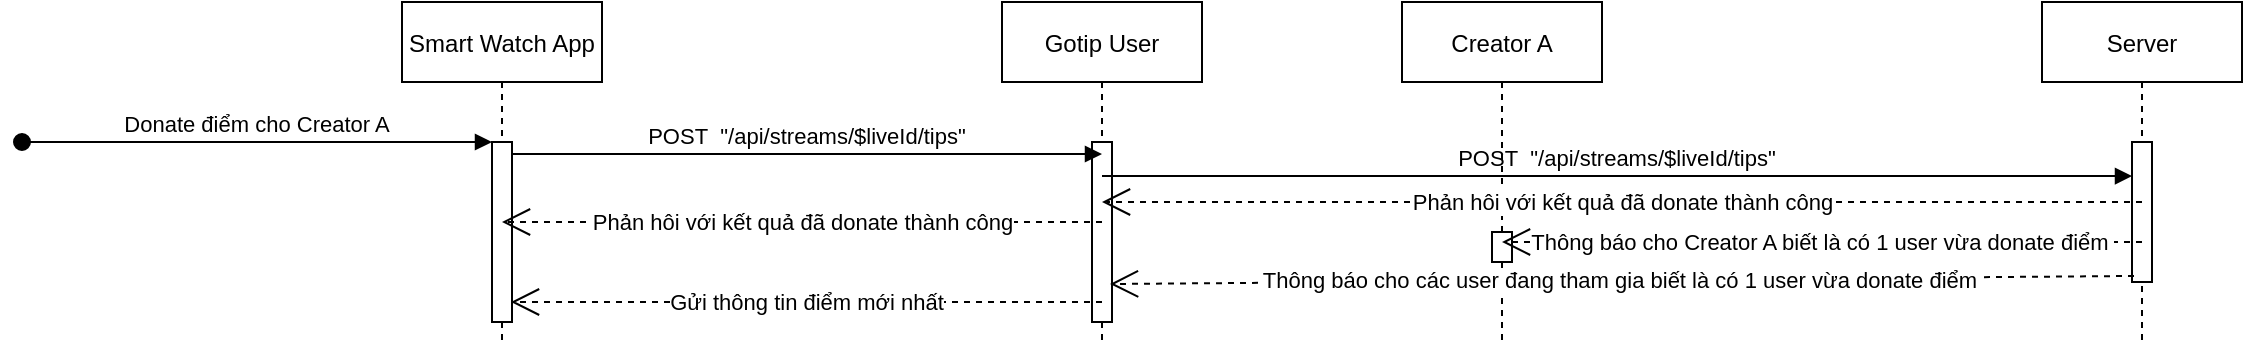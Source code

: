 <mxfile version="20.8.13" type="google"><diagram id="kgpKYQtTHZ0yAKxKKP6v" name="Page-1"><mxGraphModel grid="1" page="1" gridSize="10" guides="1" tooltips="1" connect="1" arrows="1" fold="1" pageScale="1" pageWidth="850" pageHeight="1100" math="0" shadow="0"><root><mxCell id="0"/><mxCell id="1" parent="0"/><mxCell id="erbOysKZQ4I0imhYjsyx-1" value="Smart Watch App" style="shape=umlLifeline;perimeter=lifelinePerimeter;container=1;collapsible=0;recursiveResize=0;rounded=0;shadow=0;strokeWidth=1;" vertex="1" parent="1"><mxGeometry x="20" y="100" width="100" height="170" as="geometry"/></mxCell><mxCell id="erbOysKZQ4I0imhYjsyx-2" value="" style="points=[];perimeter=orthogonalPerimeter;rounded=0;shadow=0;strokeWidth=1;" vertex="1" parent="erbOysKZQ4I0imhYjsyx-1"><mxGeometry x="45" y="70" width="10" height="90" as="geometry"/></mxCell><mxCell id="erbOysKZQ4I0imhYjsyx-3" value="Donate điểm cho Creator A" style="verticalAlign=bottom;startArrow=oval;endArrow=block;startSize=8;shadow=0;strokeWidth=1;" edge="1" parent="erbOysKZQ4I0imhYjsyx-1" target="erbOysKZQ4I0imhYjsyx-2"><mxGeometry relative="1" as="geometry"><mxPoint x="-190" y="70" as="sourcePoint"/></mxGeometry></mxCell><mxCell id="erbOysKZQ4I0imhYjsyx-4" value="Gotip User" style="shape=umlLifeline;perimeter=lifelinePerimeter;container=1;collapsible=0;recursiveResize=0;rounded=0;shadow=0;strokeWidth=1;" vertex="1" parent="1"><mxGeometry x="320" y="100" width="100" height="170" as="geometry"/></mxCell><mxCell id="erbOysKZQ4I0imhYjsyx-15" value="" style="points=[];perimeter=orthogonalPerimeter;rounded=0;shadow=0;strokeWidth=1;" vertex="1" parent="erbOysKZQ4I0imhYjsyx-4"><mxGeometry x="45" y="70" width="10" height="90" as="geometry"/></mxCell><mxCell id="erbOysKZQ4I0imhYjsyx-18" value="Gửi thông tin điểm mới nhất" style="endArrow=open;endSize=12;dashed=1;html=1;rounded=0;" edge="1" parent="erbOysKZQ4I0imhYjsyx-4"><mxGeometry width="160" relative="1" as="geometry"><mxPoint x="50" y="150" as="sourcePoint"/><mxPoint x="-245.5" y="150" as="targetPoint"/></mxGeometry></mxCell><mxCell id="erbOysKZQ4I0imhYjsyx-6" value="POST  &quot;/api/streams/$liveId/tips&quot;" style="verticalAlign=bottom;endArrow=block;shadow=0;strokeWidth=1;entryX=0;entryY=0.243;entryDx=0;entryDy=0;entryPerimeter=0;" edge="1" parent="1" source="erbOysKZQ4I0imhYjsyx-4" target="erbOysKZQ4I0imhYjsyx-10"><mxGeometry relative="1" as="geometry"><mxPoint x="370" y="180" as="sourcePoint"/><mxPoint x="670" y="180" as="targetPoint"/></mxGeometry></mxCell><mxCell id="erbOysKZQ4I0imhYjsyx-7" value="Creator A" style="shape=umlLifeline;perimeter=lifelinePerimeter;container=1;collapsible=0;recursiveResize=0;rounded=0;shadow=0;strokeWidth=1;" vertex="1" parent="1"><mxGeometry x="520" y="100" width="100" height="170" as="geometry"/></mxCell><mxCell id="erbOysKZQ4I0imhYjsyx-8" value="" style="points=[];perimeter=orthogonalPerimeter;rounded=0;shadow=0;strokeWidth=1;" vertex="1" parent="erbOysKZQ4I0imhYjsyx-7"><mxGeometry x="45" y="115" width="10" height="15" as="geometry"/></mxCell><mxCell id="erbOysKZQ4I0imhYjsyx-9" value="Server" style="shape=umlLifeline;perimeter=lifelinePerimeter;container=1;collapsible=0;recursiveResize=0;rounded=0;shadow=0;strokeWidth=1;" vertex="1" parent="1"><mxGeometry x="840" y="100" width="100" height="170" as="geometry"/></mxCell><mxCell id="erbOysKZQ4I0imhYjsyx-10" value="" style="points=[];perimeter=orthogonalPerimeter;rounded=0;shadow=0;strokeWidth=1;" vertex="1" parent="erbOysKZQ4I0imhYjsyx-9"><mxGeometry x="45" y="70" width="10" height="70" as="geometry"/></mxCell><mxCell id="erbOysKZQ4I0imhYjsyx-11" value="Phản hôi với kết quả đã donate thành công" style="endArrow=open;endSize=12;dashed=1;html=1;rounded=0;exitX=0.5;exitY=0.429;exitDx=0;exitDy=0;exitPerimeter=0;" edge="1" parent="1" source="erbOysKZQ4I0imhYjsyx-10"><mxGeometry width="160" relative="1" as="geometry"><mxPoint x="360" y="430" as="sourcePoint"/><mxPoint x="370" y="200" as="targetPoint"/></mxGeometry></mxCell><mxCell id="erbOysKZQ4I0imhYjsyx-12" value="Thông báo cho Creator A biết là có 1 user vừa donate điểm&amp;nbsp;" style="endArrow=open;endSize=12;dashed=1;html=1;rounded=0;exitX=0.5;exitY=0.714;exitDx=0;exitDy=0;exitPerimeter=0;" edge="1" parent="1" source="erbOysKZQ4I0imhYjsyx-10"><mxGeometry width="160" relative="1" as="geometry"><mxPoint x="680.5" y="230.0" as="sourcePoint"/><mxPoint x="570" y="220" as="targetPoint"/></mxGeometry></mxCell><mxCell id="erbOysKZQ4I0imhYjsyx-14" value="Thông báo cho các user đang tham gia biết là có 1 user vừa donate điểm&amp;nbsp;" style="endArrow=open;endSize=12;dashed=1;html=1;rounded=0;exitX=0.1;exitY=0.957;exitDx=0;exitDy=0;exitPerimeter=0;entryX=0.9;entryY=0.789;entryDx=0;entryDy=0;entryPerimeter=0;" edge="1" parent="1" source="erbOysKZQ4I0imhYjsyx-10" target="erbOysKZQ4I0imhYjsyx-15"><mxGeometry width="160" relative="1" as="geometry"><mxPoint x="900" y="229.98" as="sourcePoint"/><mxPoint x="400" y="237" as="targetPoint"/></mxGeometry></mxCell><mxCell id="erbOysKZQ4I0imhYjsyx-16" value="POST  &quot;/api/streams/$liveId/tips&quot;" style="verticalAlign=bottom;endArrow=block;shadow=0;strokeWidth=1;exitX=1;exitY=0.067;exitDx=0;exitDy=0;exitPerimeter=0;" edge="1" parent="1" source="erbOysKZQ4I0imhYjsyx-2"><mxGeometry relative="1" as="geometry"><mxPoint x="380" y="190" as="sourcePoint"/><mxPoint x="370" y="176" as="targetPoint"/></mxGeometry></mxCell><mxCell id="erbOysKZQ4I0imhYjsyx-17" value="Phản hôi với kết quả đã donate thành công" style="endArrow=open;endSize=12;dashed=1;html=1;rounded=0;" edge="1" parent="1" target="erbOysKZQ4I0imhYjsyx-1"><mxGeometry width="160" relative="1" as="geometry"><mxPoint x="370" y="210" as="sourcePoint"/><mxPoint x="380" y="210" as="targetPoint"/></mxGeometry></mxCell></root></mxGraphModel></diagram></mxfile>
